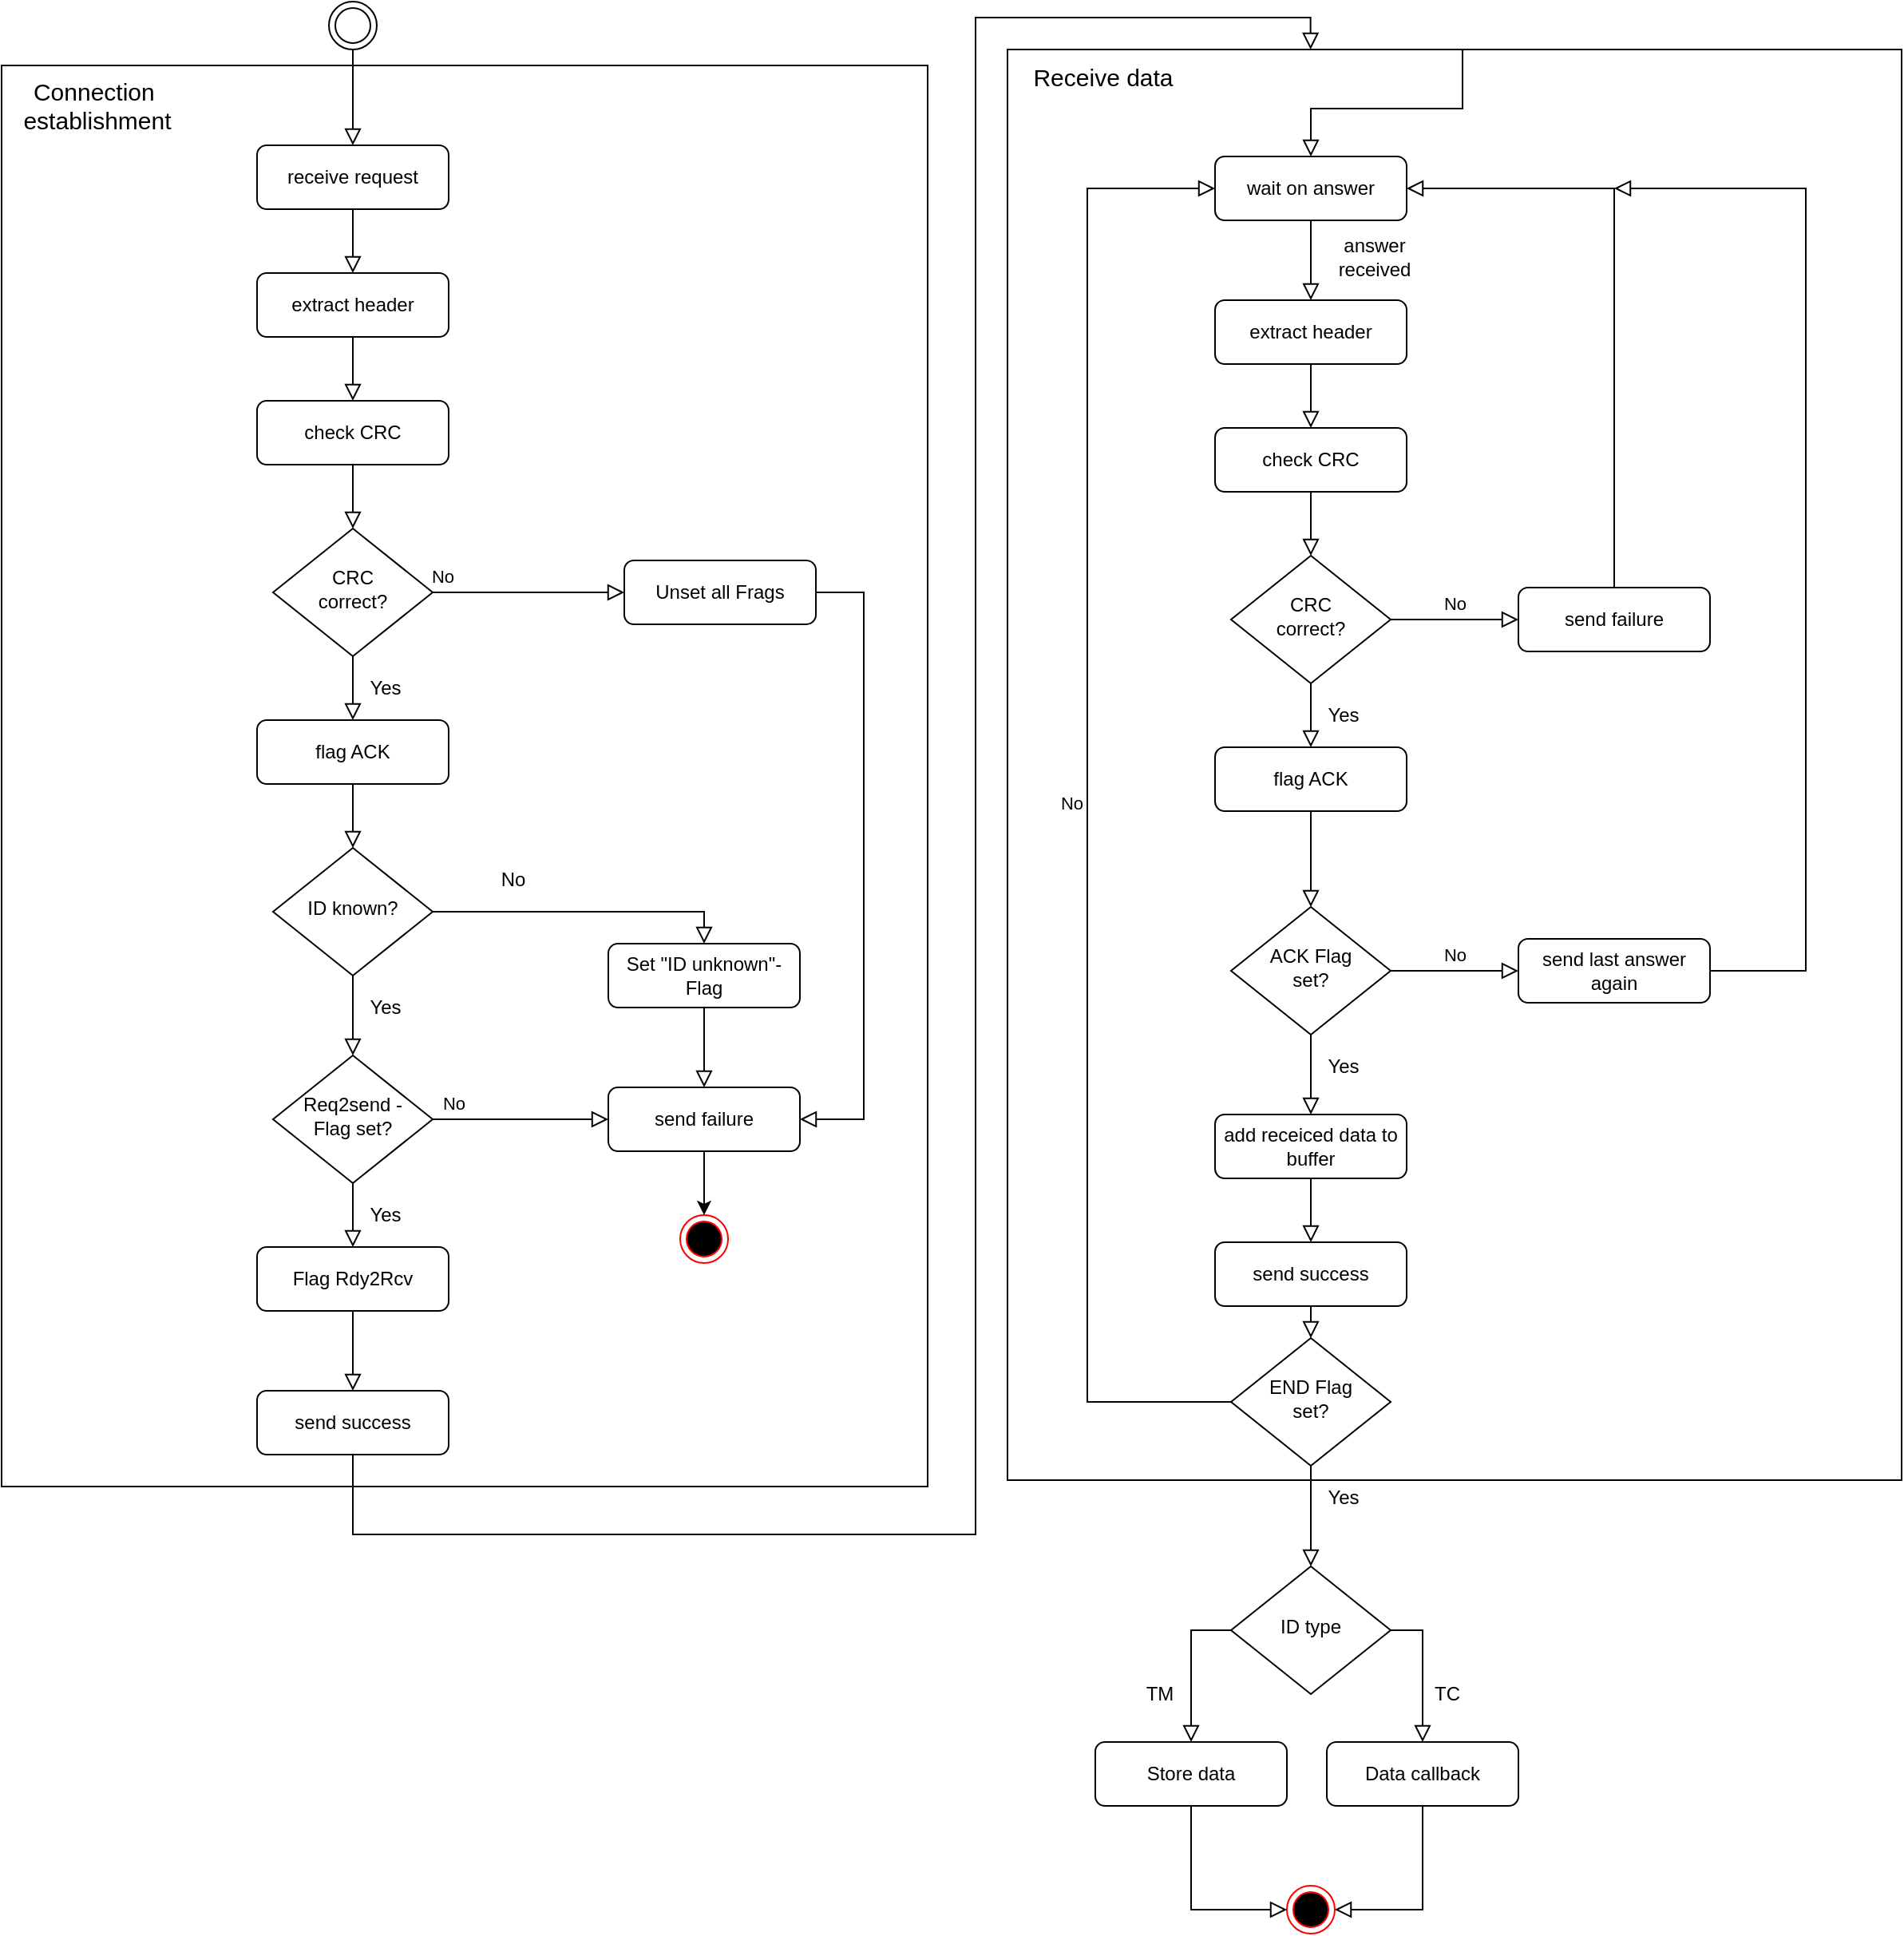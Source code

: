<mxfile version="13.2.3" type="device"><diagram id="C5RBs43oDa-KdzZeNtuy" name="Page-1"><mxGraphModel dx="786" dy="1660" grid="1" gridSize="10" guides="1" tooltips="1" connect="1" arrows="1" fold="1" page="1" pageScale="1" pageWidth="827" pageHeight="1169" math="0" shadow="0"><root><mxCell id="WIyWlLk6GJQsqaUBKTNV-0"/><mxCell id="WIyWlLk6GJQsqaUBKTNV-1" parent="WIyWlLk6GJQsqaUBKTNV-0"/><mxCell id="WIyWlLk6GJQsqaUBKTNV-2" value="" style="rounded=0;html=1;jettySize=auto;orthogonalLoop=1;fontSize=11;endArrow=block;endFill=0;endSize=8;strokeWidth=1;shadow=0;labelBackgroundColor=none;edgeStyle=orthogonalEdgeStyle;entryX=0.5;entryY=0;entryDx=0;entryDy=0;entryPerimeter=0;" parent="WIyWlLk6GJQsqaUBKTNV-1" source="WIyWlLk6GJQsqaUBKTNV-3" target="x0lvqLqrBU_UgT-Oj1TX-1" edge="1"><mxGeometry relative="1" as="geometry"><mxPoint x="220" y="455" as="targetPoint"/></mxGeometry></mxCell><mxCell id="WIyWlLk6GJQsqaUBKTNV-3" value="receive request" style="rounded=1;whiteSpace=wrap;html=1;fontSize=12;glass=0;strokeWidth=1;shadow=0;" parent="WIyWlLk6GJQsqaUBKTNV-1" vertex="1"><mxGeometry x="160" y="-60" width="120" height="40" as="geometry"/></mxCell><mxCell id="x0lvqLqrBU_UgT-Oj1TX-0" value="" style="rounded=0;html=1;jettySize=auto;orthogonalLoop=1;fontSize=11;endArrow=block;endFill=0;endSize=8;strokeWidth=1;shadow=0;labelBackgroundColor=none;edgeStyle=orthogonalEdgeStyle;entryX=0.5;entryY=0;entryDx=0;entryDy=0;" parent="WIyWlLk6GJQsqaUBKTNV-1" source="x0lvqLqrBU_UgT-Oj1TX-1" target="x0lvqLqrBU_UgT-Oj1TX-3" edge="1"><mxGeometry relative="1" as="geometry"><mxPoint x="250" y="70" as="targetPoint"/></mxGeometry></mxCell><mxCell id="x0lvqLqrBU_UgT-Oj1TX-1" value="extract header" style="rounded=1;whiteSpace=wrap;html=1;fontSize=12;glass=0;strokeWidth=1;shadow=0;" parent="WIyWlLk6GJQsqaUBKTNV-1" vertex="1"><mxGeometry x="160" y="20" width="120" height="40" as="geometry"/></mxCell><mxCell id="x0lvqLqrBU_UgT-Oj1TX-2" value="" style="rounded=0;html=1;jettySize=auto;orthogonalLoop=1;fontSize=11;endArrow=block;endFill=0;endSize=8;strokeWidth=1;shadow=0;labelBackgroundColor=none;edgeStyle=orthogonalEdgeStyle;" parent="WIyWlLk6GJQsqaUBKTNV-1" source="x0lvqLqrBU_UgT-Oj1TX-3" target="x0lvqLqrBU_UgT-Oj1TX-7" edge="1"><mxGeometry relative="1" as="geometry"><mxPoint x="220" y="230" as="targetPoint"/></mxGeometry></mxCell><mxCell id="x0lvqLqrBU_UgT-Oj1TX-3" value="check CRC" style="rounded=1;whiteSpace=wrap;html=1;fontSize=12;glass=0;strokeWidth=1;shadow=0;" parent="WIyWlLk6GJQsqaUBKTNV-1" vertex="1"><mxGeometry x="160" y="100" width="120" height="40" as="geometry"/></mxCell><mxCell id="x0lvqLqrBU_UgT-Oj1TX-6" value="No" style="edgeStyle=orthogonalEdgeStyle;rounded=0;html=1;jettySize=auto;orthogonalLoop=1;fontSize=11;endArrow=block;endFill=0;endSize=8;strokeWidth=1;shadow=0;labelBackgroundColor=none;exitX=1;exitY=0.5;exitDx=0;exitDy=0;" parent="WIyWlLk6GJQsqaUBKTNV-1" source="x0lvqLqrBU_UgT-Oj1TX-7" target="x0lvqLqrBU_UgT-Oj1TX-8" edge="1"><mxGeometry x="-0.9" y="10" relative="1" as="geometry"><mxPoint as="offset"/><Array as="points"><mxPoint x="420" y="220"/></Array></mxGeometry></mxCell><mxCell id="x0lvqLqrBU_UgT-Oj1TX-7" value="CRC &lt;br&gt;correct?" style="rhombus;whiteSpace=wrap;html=1;shadow=0;fontFamily=Helvetica;fontSize=12;align=center;strokeWidth=1;spacing=6;spacingTop=-4;" parent="WIyWlLk6GJQsqaUBKTNV-1" vertex="1"><mxGeometry x="170" y="180" width="100" height="80" as="geometry"/></mxCell><mxCell id="x0lvqLqrBU_UgT-Oj1TX-8" value="Unset all Frags" style="rounded=1;whiteSpace=wrap;html=1;fontSize=12;glass=0;strokeWidth=1;shadow=0;" parent="WIyWlLk6GJQsqaUBKTNV-1" vertex="1"><mxGeometry x="390" y="200" width="120" height="40" as="geometry"/></mxCell><mxCell id="x0lvqLqrBU_UgT-Oj1TX-10" value="" style="rounded=0;html=1;jettySize=auto;orthogonalLoop=1;fontSize=11;endArrow=block;endFill=0;endSize=8;strokeWidth=1;shadow=0;labelBackgroundColor=none;edgeStyle=orthogonalEdgeStyle;exitX=0.5;exitY=1;exitDx=0;exitDy=0;entryX=0.5;entryY=0;entryDx=0;entryDy=0;" parent="WIyWlLk6GJQsqaUBKTNV-1" source="x0lvqLqrBU_UgT-Oj1TX-7" target="x0lvqLqrBU_UgT-Oj1TX-14" edge="1"><mxGeometry relative="1" as="geometry"><mxPoint x="220" y="390" as="targetPoint"/><mxPoint x="219.5" y="340" as="sourcePoint"/></mxGeometry></mxCell><mxCell id="x0lvqLqrBU_UgT-Oj1TX-14" value="flag ACK" style="rounded=1;whiteSpace=wrap;html=1;fontSize=12;glass=0;strokeWidth=1;shadow=0;" parent="WIyWlLk6GJQsqaUBKTNV-1" vertex="1"><mxGeometry x="160" y="300" width="120" height="40" as="geometry"/></mxCell><mxCell id="x0lvqLqrBU_UgT-Oj1TX-15" value="Yes" style="text;html=1;align=center;verticalAlign=middle;resizable=0;points=[];autosize=1;" parent="WIyWlLk6GJQsqaUBKTNV-1" vertex="1"><mxGeometry x="220" y="270" width="40" height="20" as="geometry"/></mxCell><mxCell id="x0lvqLqrBU_UgT-Oj1TX-20" value="No" style="edgeStyle=orthogonalEdgeStyle;rounded=0;html=1;jettySize=auto;orthogonalLoop=1;fontSize=11;endArrow=block;endFill=0;endSize=8;strokeWidth=1;shadow=0;labelBackgroundColor=none;entryX=0;entryY=0.5;entryDx=0;entryDy=0;" parent="WIyWlLk6GJQsqaUBKTNV-1" source="x0lvqLqrBU_UgT-Oj1TX-21" target="x0lvqLqrBU_UgT-Oj1TX-44" edge="1"><mxGeometry x="-0.765" y="10" relative="1" as="geometry"><mxPoint as="offset"/><mxPoint x="410" y="590" as="targetPoint"/><Array as="points"><mxPoint x="350" y="550"/><mxPoint x="350" y="550"/></Array></mxGeometry></mxCell><mxCell id="x0lvqLqrBU_UgT-Oj1TX-21" value="Req2send -&lt;br&gt;Flag set?" style="rhombus;whiteSpace=wrap;html=1;shadow=0;fontFamily=Helvetica;fontSize=12;align=center;strokeWidth=1;spacing=6;spacingTop=-4;" parent="WIyWlLk6GJQsqaUBKTNV-1" vertex="1"><mxGeometry x="170" y="510" width="100" height="80" as="geometry"/></mxCell><mxCell id="x0lvqLqrBU_UgT-Oj1TX-23" value="" style="rounded=0;html=1;jettySize=auto;orthogonalLoop=1;fontSize=11;endArrow=block;endFill=0;endSize=8;strokeWidth=1;shadow=0;labelBackgroundColor=none;edgeStyle=orthogonalEdgeStyle;exitX=0.5;exitY=1;exitDx=0;exitDy=0;entryX=0.5;entryY=0;entryDx=0;entryDy=0;" parent="WIyWlLk6GJQsqaUBKTNV-1" source="x0lvqLqrBU_UgT-Oj1TX-21" target="x0lvqLqrBU_UgT-Oj1TX-26" edge="1"><mxGeometry relative="1" as="geometry"><mxPoint x="220" y="660" as="targetPoint"/><mxPoint x="219.5" y="690" as="sourcePoint"/></mxGeometry></mxCell><mxCell id="x0lvqLqrBU_UgT-Oj1TX-24" value="Yes" style="text;html=1;align=center;verticalAlign=middle;resizable=0;points=[];autosize=1;" parent="WIyWlLk6GJQsqaUBKTNV-1" vertex="1"><mxGeometry x="220" y="600" width="40" height="20" as="geometry"/></mxCell><mxCell id="x0lvqLqrBU_UgT-Oj1TX-26" value="Flag Rdy2Rcv" style="rounded=1;whiteSpace=wrap;html=1;fontSize=12;glass=0;strokeWidth=1;shadow=0;" parent="WIyWlLk6GJQsqaUBKTNV-1" vertex="1"><mxGeometry x="160" y="630" width="120" height="40" as="geometry"/></mxCell><mxCell id="x0lvqLqrBU_UgT-Oj1TX-43" value="" style="rounded=0;html=1;jettySize=auto;orthogonalLoop=1;fontSize=11;endArrow=block;endFill=0;endSize=8;strokeWidth=1;shadow=0;labelBackgroundColor=none;edgeStyle=orthogonalEdgeStyle;exitX=1;exitY=0.5;exitDx=0;exitDy=0;entryX=1;entryY=0.5;entryDx=0;entryDy=0;" parent="WIyWlLk6GJQsqaUBKTNV-1" source="x0lvqLqrBU_UgT-Oj1TX-8" target="x0lvqLqrBU_UgT-Oj1TX-44" edge="1"><mxGeometry relative="1" as="geometry"><mxPoint x="390" y="710" as="targetPoint"/><mxPoint x="250" y="500" as="sourcePoint"/><Array as="points"><mxPoint x="540" y="220"/><mxPoint x="540" y="550"/></Array></mxGeometry></mxCell><mxCell id="x0lvqLqrBU_UgT-Oj1TX-52" value="" style="edgeStyle=orthogonalEdgeStyle;rounded=0;orthogonalLoop=1;jettySize=auto;html=1;entryX=0.5;entryY=0;entryDx=0;entryDy=0;exitX=0.5;exitY=1;exitDx=0;exitDy=0;" parent="WIyWlLk6GJQsqaUBKTNV-1" source="x0lvqLqrBU_UgT-Oj1TX-44" target="x0lvqLqrBU_UgT-Oj1TX-102" edge="1"><mxGeometry relative="1" as="geometry"><mxPoint x="461" y="730" as="targetPoint"/><mxPoint x="440" y="630" as="sourcePoint"/><Array as="points"/></mxGeometry></mxCell><mxCell id="x0lvqLqrBU_UgT-Oj1TX-44" value="send failure" style="rounded=1;whiteSpace=wrap;html=1;fontSize=12;glass=0;strokeWidth=1;shadow=0;" parent="WIyWlLk6GJQsqaUBKTNV-1" vertex="1"><mxGeometry x="380" y="530" width="120" height="40" as="geometry"/></mxCell><mxCell id="x0lvqLqrBU_UgT-Oj1TX-45" value="send success" style="rounded=1;whiteSpace=wrap;html=1;fontSize=12;glass=0;strokeWidth=1;shadow=0;" parent="WIyWlLk6GJQsqaUBKTNV-1" vertex="1"><mxGeometry x="160" y="720" width="120" height="40" as="geometry"/></mxCell><mxCell id="x0lvqLqrBU_UgT-Oj1TX-46" value="" style="rounded=0;html=1;jettySize=auto;orthogonalLoop=1;fontSize=11;endArrow=block;endFill=0;endSize=8;strokeWidth=1;shadow=0;labelBackgroundColor=none;edgeStyle=orthogonalEdgeStyle;exitX=0.5;exitY=1;exitDx=0;exitDy=0;entryX=0.5;entryY=0;entryDx=0;entryDy=0;" parent="WIyWlLk6GJQsqaUBKTNV-1" source="x0lvqLqrBU_UgT-Oj1TX-26" target="x0lvqLqrBU_UgT-Oj1TX-45" edge="1"><mxGeometry relative="1" as="geometry"><mxPoint x="400" y="730" as="targetPoint"/><mxPoint x="400" y="680" as="sourcePoint"/></mxGeometry></mxCell><mxCell id="x0lvqLqrBU_UgT-Oj1TX-49" value="wait on answer" style="rounded=1;whiteSpace=wrap;html=1;fontSize=12;glass=0;strokeWidth=1;shadow=0;" parent="WIyWlLk6GJQsqaUBKTNV-1" vertex="1"><mxGeometry x="760" y="-53" width="120" height="40" as="geometry"/></mxCell><mxCell id="x0lvqLqrBU_UgT-Oj1TX-50" value="" style="rounded=0;html=1;jettySize=auto;orthogonalLoop=1;fontSize=11;endArrow=block;endFill=0;endSize=8;strokeWidth=1;shadow=0;labelBackgroundColor=none;edgeStyle=orthogonalEdgeStyle;exitX=0.5;exitY=1;exitDx=0;exitDy=0;entryX=0.339;entryY=0;entryDx=0;entryDy=0;entryPerimeter=0;" parent="WIyWlLk6GJQsqaUBKTNV-1" source="x0lvqLqrBU_UgT-Oj1TX-45" target="x0lvqLqrBU_UgT-Oj1TX-92" edge="1"><mxGeometry relative="1" as="geometry"><mxPoint x="220" y="850" as="targetPoint"/><mxPoint x="400" y="680" as="sourcePoint"/><Array as="points"><mxPoint x="220" y="810"/><mxPoint x="610" y="810"/><mxPoint x="610" y="-140"/><mxPoint x="820" y="-140"/></Array></mxGeometry></mxCell><mxCell id="x0lvqLqrBU_UgT-Oj1TX-54" value="" style="rounded=0;html=1;jettySize=auto;orthogonalLoop=1;fontSize=11;endArrow=block;endFill=0;endSize=8;strokeWidth=1;shadow=0;labelBackgroundColor=none;edgeStyle=orthogonalEdgeStyle;entryX=0.5;entryY=0;entryDx=0;entryDy=0;" parent="WIyWlLk6GJQsqaUBKTNV-1" source="x0lvqLqrBU_UgT-Oj1TX-55" target="x0lvqLqrBU_UgT-Oj1TX-57" edge="1"><mxGeometry relative="1" as="geometry"><mxPoint x="850" y="87" as="targetPoint"/></mxGeometry></mxCell><mxCell id="x0lvqLqrBU_UgT-Oj1TX-55" value="extract header" style="rounded=1;whiteSpace=wrap;html=1;fontSize=12;glass=0;strokeWidth=1;shadow=0;" parent="WIyWlLk6GJQsqaUBKTNV-1" vertex="1"><mxGeometry x="760" y="37" width="120" height="40" as="geometry"/></mxCell><mxCell id="x0lvqLqrBU_UgT-Oj1TX-56" value="" style="rounded=0;html=1;jettySize=auto;orthogonalLoop=1;fontSize=11;endArrow=block;endFill=0;endSize=8;strokeWidth=1;shadow=0;labelBackgroundColor=none;edgeStyle=orthogonalEdgeStyle;" parent="WIyWlLk6GJQsqaUBKTNV-1" source="x0lvqLqrBU_UgT-Oj1TX-57" target="x0lvqLqrBU_UgT-Oj1TX-58" edge="1"><mxGeometry relative="1" as="geometry"><mxPoint x="820" y="247" as="targetPoint"/></mxGeometry></mxCell><mxCell id="x0lvqLqrBU_UgT-Oj1TX-57" value="check CRC" style="rounded=1;whiteSpace=wrap;html=1;fontSize=12;glass=0;strokeWidth=1;shadow=0;" parent="WIyWlLk6GJQsqaUBKTNV-1" vertex="1"><mxGeometry x="760" y="117" width="120" height="40" as="geometry"/></mxCell><mxCell id="x0lvqLqrBU_UgT-Oj1TX-58" value="CRC &lt;br&gt;correct?" style="rhombus;whiteSpace=wrap;html=1;shadow=0;fontFamily=Helvetica;fontSize=12;align=center;strokeWidth=1;spacing=6;spacingTop=-4;" parent="WIyWlLk6GJQsqaUBKTNV-1" vertex="1"><mxGeometry x="770" y="197" width="100" height="80" as="geometry"/></mxCell><mxCell id="x0lvqLqrBU_UgT-Oj1TX-59" value="" style="rounded=0;html=1;jettySize=auto;orthogonalLoop=1;fontSize=11;endArrow=block;endFill=0;endSize=8;strokeWidth=1;shadow=0;labelBackgroundColor=none;edgeStyle=orthogonalEdgeStyle;exitX=0.5;exitY=1;exitDx=0;exitDy=0;entryX=0.5;entryY=0;entryDx=0;entryDy=0;" parent="WIyWlLk6GJQsqaUBKTNV-1" source="x0lvqLqrBU_UgT-Oj1TX-58" target="x0lvqLqrBU_UgT-Oj1TX-61" edge="1"><mxGeometry relative="1" as="geometry"><mxPoint x="820" y="407" as="targetPoint"/><mxPoint x="819.5" y="357" as="sourcePoint"/></mxGeometry></mxCell><mxCell id="x0lvqLqrBU_UgT-Oj1TX-60" value="" style="rounded=0;html=1;jettySize=auto;orthogonalLoop=1;fontSize=11;endArrow=block;endFill=0;endSize=8;strokeWidth=1;shadow=0;labelBackgroundColor=none;edgeStyle=orthogonalEdgeStyle;entryX=0.5;entryY=0;entryDx=0;entryDy=0;" parent="WIyWlLk6GJQsqaUBKTNV-1" source="x0lvqLqrBU_UgT-Oj1TX-61" target="x0lvqLqrBU_UgT-Oj1TX-67" edge="1"><mxGeometry relative="1" as="geometry"><mxPoint x="820" y="407" as="targetPoint"/></mxGeometry></mxCell><mxCell id="x0lvqLqrBU_UgT-Oj1TX-61" value="flag ACK" style="rounded=1;whiteSpace=wrap;html=1;fontSize=12;glass=0;strokeWidth=1;shadow=0;" parent="WIyWlLk6GJQsqaUBKTNV-1" vertex="1"><mxGeometry x="760" y="317" width="120" height="40" as="geometry"/></mxCell><mxCell id="x0lvqLqrBU_UgT-Oj1TX-62" value="Yes" style="text;html=1;align=center;verticalAlign=middle;resizable=0;points=[];autosize=1;" parent="WIyWlLk6GJQsqaUBKTNV-1" vertex="1"><mxGeometry x="820" y="287" width="40" height="20" as="geometry"/></mxCell><mxCell id="x0lvqLqrBU_UgT-Oj1TX-63" value="" style="rounded=0;html=1;jettySize=auto;orthogonalLoop=1;fontSize=11;endArrow=block;endFill=0;endSize=8;strokeWidth=1;shadow=0;labelBackgroundColor=none;edgeStyle=orthogonalEdgeStyle;exitX=0.5;exitY=1;exitDx=0;exitDy=0;entryX=0.5;entryY=0;entryDx=0;entryDy=0;" parent="WIyWlLk6GJQsqaUBKTNV-1" source="x0lvqLqrBU_UgT-Oj1TX-49" target="x0lvqLqrBU_UgT-Oj1TX-55" edge="1"><mxGeometry relative="1" as="geometry"><mxPoint x="830" y="-43" as="targetPoint"/><mxPoint x="830" y="-93" as="sourcePoint"/></mxGeometry></mxCell><mxCell id="x0lvqLqrBU_UgT-Oj1TX-66" value="No" style="edgeStyle=orthogonalEdgeStyle;rounded=0;html=1;jettySize=auto;orthogonalLoop=1;fontSize=11;endArrow=block;endFill=0;endSize=8;strokeWidth=1;shadow=0;labelBackgroundColor=none;entryX=0;entryY=0.5;entryDx=0;entryDy=0;" parent="WIyWlLk6GJQsqaUBKTNV-1" source="x0lvqLqrBU_UgT-Oj1TX-67" target="x0lvqLqrBU_UgT-Oj1TX-71" edge="1"><mxGeometry y="10" relative="1" as="geometry"><mxPoint as="offset"/><mxPoint x="960" y="537" as="targetPoint"/></mxGeometry></mxCell><mxCell id="x0lvqLqrBU_UgT-Oj1TX-67" value="ACK Flag &lt;br&gt;set?" style="rhombus;whiteSpace=wrap;html=1;shadow=0;fontFamily=Helvetica;fontSize=12;align=center;strokeWidth=1;spacing=6;spacingTop=-4;" parent="WIyWlLk6GJQsqaUBKTNV-1" vertex="1"><mxGeometry x="770" y="417" width="100" height="80" as="geometry"/></mxCell><mxCell id="x0lvqLqrBU_UgT-Oj1TX-68" value="" style="rounded=0;html=1;jettySize=auto;orthogonalLoop=1;fontSize=11;endArrow=block;endFill=0;endSize=8;strokeWidth=1;shadow=0;labelBackgroundColor=none;edgeStyle=orthogonalEdgeStyle;exitX=0.5;exitY=1;exitDx=0;exitDy=0;entryX=0.5;entryY=0;entryDx=0;entryDy=0;" parent="WIyWlLk6GJQsqaUBKTNV-1" source="x0lvqLqrBU_UgT-Oj1TX-67" target="x0lvqLqrBU_UgT-Oj1TX-70" edge="1"><mxGeometry relative="1" as="geometry"><mxPoint x="820" y="537" as="targetPoint"/><mxPoint x="819.5" y="597" as="sourcePoint"/></mxGeometry></mxCell><mxCell id="x0lvqLqrBU_UgT-Oj1TX-69" value="Yes" style="text;html=1;align=center;verticalAlign=middle;resizable=0;points=[];autosize=1;" parent="WIyWlLk6GJQsqaUBKTNV-1" vertex="1"><mxGeometry x="820" y="507" width="40" height="20" as="geometry"/></mxCell><mxCell id="x0lvqLqrBU_UgT-Oj1TX-70" value="add receiced data to buffer" style="rounded=1;whiteSpace=wrap;html=1;fontSize=12;glass=0;strokeWidth=1;shadow=0;" parent="WIyWlLk6GJQsqaUBKTNV-1" vertex="1"><mxGeometry x="760" y="547" width="120" height="40" as="geometry"/></mxCell><mxCell id="x0lvqLqrBU_UgT-Oj1TX-71" value="send last answer again" style="rounded=1;whiteSpace=wrap;html=1;fontSize=12;glass=0;strokeWidth=1;shadow=0;" parent="WIyWlLk6GJQsqaUBKTNV-1" vertex="1"><mxGeometry x="950" y="437" width="120" height="40" as="geometry"/></mxCell><mxCell id="x0lvqLqrBU_UgT-Oj1TX-72" value="" style="rounded=0;html=1;jettySize=auto;orthogonalLoop=1;fontSize=11;endArrow=block;endFill=0;endSize=8;strokeWidth=1;shadow=0;labelBackgroundColor=none;edgeStyle=orthogonalEdgeStyle;exitX=1;exitY=0.5;exitDx=0;exitDy=0;" parent="WIyWlLk6GJQsqaUBKTNV-1" source="x0lvqLqrBU_UgT-Oj1TX-71" edge="1"><mxGeometry relative="1" as="geometry"><mxPoint x="1010" y="-33" as="targetPoint"/><mxPoint x="830" y="167" as="sourcePoint"/><Array as="points"><mxPoint x="1130" y="457"/><mxPoint x="1130" y="-33"/></Array></mxGeometry></mxCell><mxCell id="x0lvqLqrBU_UgT-Oj1TX-74" value="END Flag &lt;br&gt;set?" style="rhombus;whiteSpace=wrap;html=1;shadow=0;fontFamily=Helvetica;fontSize=12;align=center;strokeWidth=1;spacing=6;spacingTop=-4;" parent="WIyWlLk6GJQsqaUBKTNV-1" vertex="1"><mxGeometry x="770" y="687" width="100" height="80" as="geometry"/></mxCell><mxCell id="x0lvqLqrBU_UgT-Oj1TX-79" value="No" style="edgeStyle=orthogonalEdgeStyle;rounded=0;html=1;jettySize=auto;orthogonalLoop=1;fontSize=11;endArrow=block;endFill=0;endSize=8;strokeWidth=1;shadow=0;labelBackgroundColor=none;exitX=0;exitY=0.5;exitDx=0;exitDy=0;entryX=0;entryY=0.5;entryDx=0;entryDy=0;" parent="WIyWlLk6GJQsqaUBKTNV-1" source="x0lvqLqrBU_UgT-Oj1TX-74" target="x0lvqLqrBU_UgT-Oj1TX-49" edge="1"><mxGeometry y="10" relative="1" as="geometry"><mxPoint as="offset"/><mxPoint x="680" y="-33" as="targetPoint"/><mxPoint x="680" y="666.5" as="sourcePoint"/><Array as="points"><mxPoint x="680" y="727"/><mxPoint x="680" y="-33"/></Array></mxGeometry></mxCell><mxCell id="x0lvqLqrBU_UgT-Oj1TX-80" value="No" style="edgeStyle=orthogonalEdgeStyle;rounded=0;html=1;jettySize=auto;orthogonalLoop=1;fontSize=11;endArrow=block;endFill=0;endSize=8;strokeWidth=1;shadow=0;labelBackgroundColor=none;exitX=1;exitY=0.5;exitDx=0;exitDy=0;entryX=0;entryY=0.5;entryDx=0;entryDy=0;" parent="WIyWlLk6GJQsqaUBKTNV-1" source="x0lvqLqrBU_UgT-Oj1TX-58" target="x0lvqLqrBU_UgT-Oj1TX-81" edge="1"><mxGeometry y="10" relative="1" as="geometry"><mxPoint as="offset"/><mxPoint x="940" y="137" as="targetPoint"/><mxPoint x="880" y="467" as="sourcePoint"/></mxGeometry></mxCell><mxCell id="x0lvqLqrBU_UgT-Oj1TX-81" value="send failure" style="rounded=1;whiteSpace=wrap;html=1;fontSize=12;glass=0;strokeWidth=1;shadow=0;" parent="WIyWlLk6GJQsqaUBKTNV-1" vertex="1"><mxGeometry x="950" y="217" width="120" height="40" as="geometry"/></mxCell><mxCell id="x0lvqLqrBU_UgT-Oj1TX-82" value="" style="rounded=0;html=1;jettySize=auto;orthogonalLoop=1;fontSize=11;endArrow=block;endFill=0;endSize=8;strokeWidth=1;shadow=0;labelBackgroundColor=none;edgeStyle=orthogonalEdgeStyle;exitX=0.5;exitY=0;exitDx=0;exitDy=0;entryX=1;entryY=0.5;entryDx=0;entryDy=0;" parent="WIyWlLk6GJQsqaUBKTNV-1" source="x0lvqLqrBU_UgT-Oj1TX-81" target="x0lvqLqrBU_UgT-Oj1TX-49" edge="1"><mxGeometry relative="1" as="geometry"><mxPoint x="1000" y="-133" as="targetPoint"/><mxPoint x="1000" y="-183" as="sourcePoint"/></mxGeometry></mxCell><mxCell id="x0lvqLqrBU_UgT-Oj1TX-84" value="send success" style="rounded=1;whiteSpace=wrap;html=1;fontSize=12;glass=0;strokeWidth=1;shadow=0;" parent="WIyWlLk6GJQsqaUBKTNV-1" vertex="1"><mxGeometry x="760" y="627" width="120" height="40" as="geometry"/></mxCell><mxCell id="x0lvqLqrBU_UgT-Oj1TX-85" value="" style="rounded=0;html=1;jettySize=auto;orthogonalLoop=1;fontSize=11;endArrow=block;endFill=0;endSize=8;strokeWidth=1;shadow=0;labelBackgroundColor=none;edgeStyle=orthogonalEdgeStyle;entryX=0.5;entryY=0;entryDx=0;entryDy=0;exitX=0.5;exitY=1;exitDx=0;exitDy=0;" parent="WIyWlLk6GJQsqaUBKTNV-1" source="x0lvqLqrBU_UgT-Oj1TX-70" target="x0lvqLqrBU_UgT-Oj1TX-84" edge="1"><mxGeometry relative="1" as="geometry"><mxPoint x="830" y="427" as="targetPoint"/><mxPoint x="830" y="367" as="sourcePoint"/></mxGeometry></mxCell><mxCell id="x0lvqLqrBU_UgT-Oj1TX-86" value="" style="rounded=0;html=1;jettySize=auto;orthogonalLoop=1;fontSize=11;endArrow=block;endFill=0;endSize=8;strokeWidth=1;shadow=0;labelBackgroundColor=none;edgeStyle=orthogonalEdgeStyle;entryX=0.5;entryY=0;entryDx=0;entryDy=0;exitX=0.5;exitY=1;exitDx=0;exitDy=0;" parent="WIyWlLk6GJQsqaUBKTNV-1" source="x0lvqLqrBU_UgT-Oj1TX-84" target="x0lvqLqrBU_UgT-Oj1TX-74" edge="1"><mxGeometry relative="1" as="geometry"><mxPoint x="830" y="637" as="targetPoint"/><mxPoint x="830" y="597" as="sourcePoint"/></mxGeometry></mxCell><mxCell id="x0lvqLqrBU_UgT-Oj1TX-90" value="Yes" style="text;html=1;align=center;verticalAlign=middle;resizable=0;points=[];autosize=1;" parent="WIyWlLk6GJQsqaUBKTNV-1" vertex="1"><mxGeometry x="820" y="777" width="40" height="20" as="geometry"/></mxCell><mxCell id="x0lvqLqrBU_UgT-Oj1TX-92" value="" style="rounded=0;whiteSpace=wrap;html=1;fillColor=none;" parent="WIyWlLk6GJQsqaUBKTNV-1" vertex="1"><mxGeometry x="630" y="-120" width="560" height="896" as="geometry"/></mxCell><mxCell id="x0lvqLqrBU_UgT-Oj1TX-96" value="" style="rounded=0;html=1;jettySize=auto;orthogonalLoop=1;fontSize=11;endArrow=block;endFill=0;endSize=8;strokeWidth=1;shadow=0;labelBackgroundColor=none;edgeStyle=orthogonalEdgeStyle;exitX=0.5;exitY=0;exitDx=0;exitDy=0;" parent="WIyWlLk6GJQsqaUBKTNV-1" source="x0lvqLqrBU_UgT-Oj1TX-92" edge="1"><mxGeometry relative="1" as="geometry"><mxPoint x="820" y="-53" as="targetPoint"/><mxPoint x="869" y="-103" as="sourcePoint"/><Array as="points"><mxPoint x="915" y="-83"/><mxPoint x="820" y="-83"/></Array></mxGeometry></mxCell><mxCell id="x0lvqLqrBU_UgT-Oj1TX-97" value="&lt;font style=&quot;font-size: 15px&quot;&gt;Receive data&lt;/font&gt;" style="text;html=1;strokeColor=none;fillColor=none;align=center;verticalAlign=middle;whiteSpace=wrap;rounded=0;" parent="WIyWlLk6GJQsqaUBKTNV-1" vertex="1"><mxGeometry x="640" y="-113" width="100" height="20" as="geometry"/></mxCell><mxCell id="x0lvqLqrBU_UgT-Oj1TX-101" value="" style="ellipse;html=1;shape=endState;fillColor=#000000;strokeColor=#ff0000;" parent="WIyWlLk6GJQsqaUBKTNV-1" vertex="1"><mxGeometry x="805" y="1030" width="30" height="30" as="geometry"/></mxCell><mxCell id="x0lvqLqrBU_UgT-Oj1TX-102" value="" style="ellipse;html=1;shape=endState;fillColor=#000000;strokeColor=#ff0000;rotation=0;" parent="WIyWlLk6GJQsqaUBKTNV-1" vertex="1"><mxGeometry x="425" y="610" width="30" height="30" as="geometry"/></mxCell><mxCell id="x0lvqLqrBU_UgT-Oj1TX-105" value="" style="ellipse;shape=doubleEllipse;html=1;dashed=0;whitespace=wrap;aspect=fixed;fillColor=none;" parent="WIyWlLk6GJQsqaUBKTNV-1" vertex="1"><mxGeometry x="205" y="-150" width="30" height="30" as="geometry"/></mxCell><mxCell id="x0lvqLqrBU_UgT-Oj1TX-106" value="" style="rounded=0;html=1;jettySize=auto;orthogonalLoop=1;fontSize=11;endArrow=block;endFill=0;endSize=8;strokeWidth=1;shadow=0;labelBackgroundColor=none;edgeStyle=orthogonalEdgeStyle;exitX=0.5;exitY=1;exitDx=0;exitDy=0;" parent="WIyWlLk6GJQsqaUBKTNV-1" source="x0lvqLqrBU_UgT-Oj1TX-105" edge="1"><mxGeometry relative="1" as="geometry"><mxPoint x="220" y="-60" as="targetPoint"/><mxPoint x="230" y="70" as="sourcePoint"/></mxGeometry></mxCell><mxCell id="x0lvqLqrBU_UgT-Oj1TX-108" value="" style="rounded=0;html=1;jettySize=auto;orthogonalLoop=1;fontSize=11;endArrow=block;endFill=0;endSize=8;strokeWidth=1;shadow=0;labelBackgroundColor=none;edgeStyle=orthogonalEdgeStyle;entryX=0.5;entryY=0;entryDx=0;entryDy=0;exitX=0.5;exitY=1;exitDx=0;exitDy=0;" parent="WIyWlLk6GJQsqaUBKTNV-1" source="x0lvqLqrBU_UgT-Oj1TX-74" target="x0lvqLqrBU_UgT-Oj1TX-109" edge="1"><mxGeometry relative="1" as="geometry"><mxPoint x="150" y="1794" as="targetPoint"/><mxPoint x="150" y="1754" as="sourcePoint"/></mxGeometry></mxCell><mxCell id="x0lvqLqrBU_UgT-Oj1TX-109" value="ID type" style="rhombus;whiteSpace=wrap;html=1;shadow=0;fontFamily=Helvetica;fontSize=12;align=center;strokeWidth=1;spacing=6;spacingTop=-4;" parent="WIyWlLk6GJQsqaUBKTNV-1" vertex="1"><mxGeometry x="770" y="830" width="100" height="80" as="geometry"/></mxCell><mxCell id="x0lvqLqrBU_UgT-Oj1TX-110" value="" style="rounded=0;html=1;jettySize=auto;orthogonalLoop=1;fontSize=11;endArrow=block;endFill=0;endSize=8;strokeWidth=1;shadow=0;labelBackgroundColor=none;edgeStyle=orthogonalEdgeStyle;exitX=1;exitY=0.5;exitDx=0;exitDy=0;entryX=0.5;entryY=0;entryDx=0;entryDy=0;" parent="WIyWlLk6GJQsqaUBKTNV-1" source="x0lvqLqrBU_UgT-Oj1TX-109" target="x0lvqLqrBU_UgT-Oj1TX-117" edge="1"><mxGeometry relative="1" as="geometry"><mxPoint x="930" y="870" as="targetPoint"/><mxPoint x="830" y="800" as="sourcePoint"/></mxGeometry></mxCell><mxCell id="x0lvqLqrBU_UgT-Oj1TX-111" value="" style="rounded=0;html=1;jettySize=auto;orthogonalLoop=1;fontSize=11;endArrow=block;endFill=0;endSize=8;strokeWidth=1;shadow=0;labelBackgroundColor=none;edgeStyle=orthogonalEdgeStyle;exitX=0;exitY=0.5;exitDx=0;exitDy=0;entryX=0.5;entryY=0;entryDx=0;entryDy=0;" parent="WIyWlLk6GJQsqaUBKTNV-1" source="x0lvqLqrBU_UgT-Oj1TX-109" target="x0lvqLqrBU_UgT-Oj1TX-116" edge="1"><mxGeometry relative="1" as="geometry"><mxPoint x="710" y="870" as="targetPoint"/><mxPoint x="880" y="880" as="sourcePoint"/></mxGeometry></mxCell><mxCell id="x0lvqLqrBU_UgT-Oj1TX-113" value="TM" style="text;html=1;align=center;verticalAlign=middle;resizable=0;points=[];autosize=1;" parent="WIyWlLk6GJQsqaUBKTNV-1" vertex="1"><mxGeometry x="710" y="900" width="30" height="20" as="geometry"/></mxCell><mxCell id="x0lvqLqrBU_UgT-Oj1TX-114" value="TC" style="text;html=1;align=center;verticalAlign=middle;resizable=0;points=[];autosize=1;" parent="WIyWlLk6GJQsqaUBKTNV-1" vertex="1"><mxGeometry x="890" y="900" width="30" height="20" as="geometry"/></mxCell><mxCell id="x0lvqLqrBU_UgT-Oj1TX-116" value="Store data" style="rounded=1;whiteSpace=wrap;html=1;fontSize=12;glass=0;strokeWidth=1;shadow=0;" parent="WIyWlLk6GJQsqaUBKTNV-1" vertex="1"><mxGeometry x="685" y="940" width="120" height="40" as="geometry"/></mxCell><mxCell id="x0lvqLqrBU_UgT-Oj1TX-117" value="Data callback" style="rounded=1;whiteSpace=wrap;html=1;fontSize=12;glass=0;strokeWidth=1;shadow=0;" parent="WIyWlLk6GJQsqaUBKTNV-1" vertex="1"><mxGeometry x="830" y="940" width="120" height="40" as="geometry"/></mxCell><mxCell id="x0lvqLqrBU_UgT-Oj1TX-118" value="" style="rounded=0;html=1;jettySize=auto;orthogonalLoop=1;fontSize=11;endArrow=block;endFill=0;endSize=8;strokeWidth=1;shadow=0;labelBackgroundColor=none;edgeStyle=orthogonalEdgeStyle;exitX=0.5;exitY=1;exitDx=0;exitDy=0;entryX=1;entryY=0.5;entryDx=0;entryDy=0;" parent="WIyWlLk6GJQsqaUBKTNV-1" source="x0lvqLqrBU_UgT-Oj1TX-117" target="x0lvqLqrBU_UgT-Oj1TX-101" edge="1"><mxGeometry relative="1" as="geometry"><mxPoint x="900" y="950" as="targetPoint"/><mxPoint x="880" y="880" as="sourcePoint"/></mxGeometry></mxCell><mxCell id="x0lvqLqrBU_UgT-Oj1TX-119" value="" style="rounded=0;html=1;jettySize=auto;orthogonalLoop=1;fontSize=11;endArrow=block;endFill=0;endSize=8;strokeWidth=1;shadow=0;labelBackgroundColor=none;edgeStyle=orthogonalEdgeStyle;exitX=0.5;exitY=1;exitDx=0;exitDy=0;entryX=0;entryY=0.5;entryDx=0;entryDy=0;" parent="WIyWlLk6GJQsqaUBKTNV-1" source="x0lvqLqrBU_UgT-Oj1TX-116" target="x0lvqLqrBU_UgT-Oj1TX-101" edge="1"><mxGeometry relative="1" as="geometry"><mxPoint x="845" y="1055" as="targetPoint"/><mxPoint x="900" y="990" as="sourcePoint"/></mxGeometry></mxCell><mxCell id="DC_BM_Z26H_7DEuVp20w-3" value="ID known?" style="rhombus;whiteSpace=wrap;html=1;shadow=0;fontFamily=Helvetica;fontSize=12;align=center;strokeWidth=1;spacing=6;spacingTop=-4;" parent="WIyWlLk6GJQsqaUBKTNV-1" vertex="1"><mxGeometry x="170" y="380" width="100" height="80" as="geometry"/></mxCell><mxCell id="DC_BM_Z26H_7DEuVp20w-4" value="" style="rounded=0;html=1;jettySize=auto;orthogonalLoop=1;fontSize=11;endArrow=block;endFill=0;endSize=8;strokeWidth=1;shadow=0;labelBackgroundColor=none;edgeStyle=orthogonalEdgeStyle;exitX=0.5;exitY=1;exitDx=0;exitDy=0;entryX=0.5;entryY=0;entryDx=0;entryDy=0;" parent="WIyWlLk6GJQsqaUBKTNV-1" source="DC_BM_Z26H_7DEuVp20w-3" target="x0lvqLqrBU_UgT-Oj1TX-21" edge="1"><mxGeometry relative="1" as="geometry"><mxPoint x="220" y="420" as="targetPoint"/><mxPoint x="219.5" y="460" as="sourcePoint"/></mxGeometry></mxCell><mxCell id="DC_BM_Z26H_7DEuVp20w-6" value="Yes" style="text;html=1;align=center;verticalAlign=middle;resizable=0;points=[];autosize=1;" parent="WIyWlLk6GJQsqaUBKTNV-1" vertex="1"><mxGeometry x="220" y="470" width="40" height="20" as="geometry"/></mxCell><mxCell id="DC_BM_Z26H_7DEuVp20w-7" value="" style="rounded=0;html=1;jettySize=auto;orthogonalLoop=1;fontSize=11;endArrow=block;endFill=0;endSize=8;strokeWidth=1;shadow=0;labelBackgroundColor=none;edgeStyle=orthogonalEdgeStyle;exitX=0.5;exitY=1;exitDx=0;exitDy=0;entryX=0.5;entryY=0;entryDx=0;entryDy=0;" parent="WIyWlLk6GJQsqaUBKTNV-1" source="x0lvqLqrBU_UgT-Oj1TX-14" target="DC_BM_Z26H_7DEuVp20w-3" edge="1"><mxGeometry relative="1" as="geometry"><mxPoint x="270" y="390" as="targetPoint"/><mxPoint x="270" y="350" as="sourcePoint"/></mxGeometry></mxCell><mxCell id="DC_BM_Z26H_7DEuVp20w-9" value="" style="rounded=0;html=1;jettySize=auto;orthogonalLoop=1;fontSize=11;endArrow=block;endFill=0;endSize=8;strokeWidth=1;shadow=0;labelBackgroundColor=none;edgeStyle=orthogonalEdgeStyle;exitX=1;exitY=0.5;exitDx=0;exitDy=0;entryX=0.5;entryY=0;entryDx=0;entryDy=0;" parent="WIyWlLk6GJQsqaUBKTNV-1" source="DC_BM_Z26H_7DEuVp20w-3" target="DC_BM_Z26H_7DEuVp20w-12" edge="1"><mxGeometry relative="1" as="geometry"><mxPoint x="530" y="630" as="targetPoint"/><mxPoint x="230" y="270" as="sourcePoint"/></mxGeometry></mxCell><mxCell id="DC_BM_Z26H_7DEuVp20w-10" value="No" style="text;html=1;align=center;verticalAlign=middle;resizable=0;points=[];autosize=1;" parent="WIyWlLk6GJQsqaUBKTNV-1" vertex="1"><mxGeometry x="305" y="390" width="30" height="20" as="geometry"/></mxCell><mxCell id="DC_BM_Z26H_7DEuVp20w-12" value="Set &quot;ID unknown&quot;-Flag" style="rounded=1;whiteSpace=wrap;html=1;fontSize=12;glass=0;strokeWidth=1;shadow=0;" parent="WIyWlLk6GJQsqaUBKTNV-1" vertex="1"><mxGeometry x="380" y="440" width="120" height="40" as="geometry"/></mxCell><mxCell id="DC_BM_Z26H_7DEuVp20w-13" value="" style="rounded=0;html=1;jettySize=auto;orthogonalLoop=1;fontSize=11;endArrow=block;endFill=0;endSize=8;strokeWidth=1;shadow=0;labelBackgroundColor=none;edgeStyle=orthogonalEdgeStyle;exitX=0.5;exitY=1;exitDx=0;exitDy=0;entryX=0.5;entryY=0;entryDx=0;entryDy=0;" parent="WIyWlLk6GJQsqaUBKTNV-1" source="DC_BM_Z26H_7DEuVp20w-12" target="x0lvqLqrBU_UgT-Oj1TX-44" edge="1"><mxGeometry relative="1" as="geometry"><mxPoint x="530" y="700" as="targetPoint"/><mxPoint x="400" y="680" as="sourcePoint"/><Array as="points"/></mxGeometry></mxCell><mxCell id="bedSj1hlhzGbHKQDLXsZ-0" value="" style="rounded=0;whiteSpace=wrap;html=1;fillColor=none;" parent="WIyWlLk6GJQsqaUBKTNV-1" vertex="1"><mxGeometry y="-110" width="580" height="890" as="geometry"/></mxCell><mxCell id="bedSj1hlhzGbHKQDLXsZ-2" value="&lt;font style=&quot;font-size: 15px&quot;&gt;Connection&amp;nbsp;&lt;br&gt;establishment&lt;/font&gt;" style="text;html=1;strokeColor=none;fillColor=none;align=center;verticalAlign=middle;whiteSpace=wrap;rounded=0;" parent="WIyWlLk6GJQsqaUBKTNV-1" vertex="1"><mxGeometry x="10" y="-100" width="100" height="30" as="geometry"/></mxCell><mxCell id="5ppqs0Ev62UwgKryGdsO-0" value="answer &lt;br&gt;received" style="text;html=1;strokeColor=none;fillColor=none;align=center;verticalAlign=middle;whiteSpace=wrap;rounded=0;" vertex="1" parent="WIyWlLk6GJQsqaUBKTNV-1"><mxGeometry x="830" width="60" height="20" as="geometry"/></mxCell></root></mxGraphModel></diagram></mxfile>